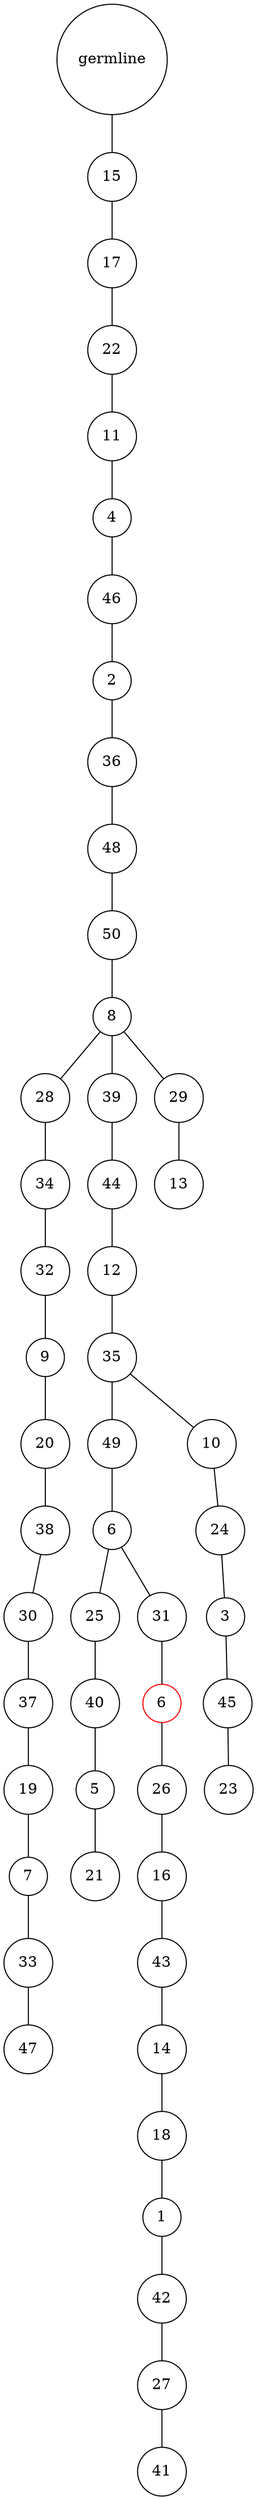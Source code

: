graph {
	rankdir=UD;
	splines=line;
	node [shape=circle]
	"0x7f9caa17a5e0" [label="germline"];
	"0x7f9caa17a610" [label="15"];
	"0x7f9caa17a5e0" -- "0x7f9caa17a610" ;
	"0x7f9caa17a640" [label="17"];
	"0x7f9caa17a610" -- "0x7f9caa17a640" ;
	"0x7f9caa17a670" [label="22"];
	"0x7f9caa17a640" -- "0x7f9caa17a670" ;
	"0x7f9caa17a6a0" [label="11"];
	"0x7f9caa17a670" -- "0x7f9caa17a6a0" ;
	"0x7f9caa17a6d0" [label="4"];
	"0x7f9caa17a6a0" -- "0x7f9caa17a6d0" ;
	"0x7f9caa17a700" [label="46"];
	"0x7f9caa17a6d0" -- "0x7f9caa17a700" ;
	"0x7f9caa17a730" [label="2"];
	"0x7f9caa17a700" -- "0x7f9caa17a730" ;
	"0x7f9caa17a760" [label="36"];
	"0x7f9caa17a730" -- "0x7f9caa17a760" ;
	"0x7f9caa17a790" [label="48"];
	"0x7f9caa17a760" -- "0x7f9caa17a790" ;
	"0x7f9caa17a7c0" [label="50"];
	"0x7f9caa17a790" -- "0x7f9caa17a7c0" ;
	"0x7f9caa17a7f0" [label="8"];
	"0x7f9caa17a7c0" -- "0x7f9caa17a7f0" ;
	"0x7f9caa17a820" [label="28"];
	"0x7f9caa17a7f0" -- "0x7f9caa17a820" ;
	"0x7f9caa17a850" [label="34"];
	"0x7f9caa17a820" -- "0x7f9caa17a850" ;
	"0x7f9caa17a880" [label="32"];
	"0x7f9caa17a850" -- "0x7f9caa17a880" ;
	"0x7f9caa17a8b0" [label="9"];
	"0x7f9caa17a880" -- "0x7f9caa17a8b0" ;
	"0x7f9caa17a8e0" [label="20"];
	"0x7f9caa17a8b0" -- "0x7f9caa17a8e0" ;
	"0x7f9caa17a910" [label="38"];
	"0x7f9caa17a8e0" -- "0x7f9caa17a910" ;
	"0x7f9caa17a940" [label="30"];
	"0x7f9caa17a910" -- "0x7f9caa17a940" ;
	"0x7f9caa17a970" [label="37"];
	"0x7f9caa17a940" -- "0x7f9caa17a970" ;
	"0x7f9caa17a9a0" [label="19"];
	"0x7f9caa17a970" -- "0x7f9caa17a9a0" ;
	"0x7f9caa17a9d0" [label="7"];
	"0x7f9caa17a9a0" -- "0x7f9caa17a9d0" ;
	"0x7f9caa17aa00" [label="33"];
	"0x7f9caa17a9d0" -- "0x7f9caa17aa00" ;
	"0x7f9caa17aa30" [label="47"];
	"0x7f9caa17aa00" -- "0x7f9caa17aa30" ;
	"0x7f9caa17aa60" [label="39"];
	"0x7f9caa17a7f0" -- "0x7f9caa17aa60" ;
	"0x7f9caa17aa90" [label="44"];
	"0x7f9caa17aa60" -- "0x7f9caa17aa90" ;
	"0x7f9caa17aac0" [label="12"];
	"0x7f9caa17aa90" -- "0x7f9caa17aac0" ;
	"0x7f9caa17aaf0" [label="35"];
	"0x7f9caa17aac0" -- "0x7f9caa17aaf0" ;
	"0x7f9caa17ab20" [label="49"];
	"0x7f9caa17aaf0" -- "0x7f9caa17ab20" ;
	"0x7f9caa17ab50" [label="6"];
	"0x7f9caa17ab20" -- "0x7f9caa17ab50" ;
	"0x7f9caa17ab80" [label="25"];
	"0x7f9caa17ab50" -- "0x7f9caa17ab80" ;
	"0x7f9caa17abb0" [label="40"];
	"0x7f9caa17ab80" -- "0x7f9caa17abb0" ;
	"0x7f9caa17abe0" [label="5"];
	"0x7f9caa17abb0" -- "0x7f9caa17abe0" ;
	"0x7f9caa17ac10" [label="21"];
	"0x7f9caa17abe0" -- "0x7f9caa17ac10" ;
	"0x7f9caa17ac40" [label="31"];
	"0x7f9caa17ab50" -- "0x7f9caa17ac40" ;
	"0x7f9caa17ac70" [label="6",color="red"];
	"0x7f9caa17ac40" -- "0x7f9caa17ac70" ;
	"0x7f9caa17aca0" [label="26"];
	"0x7f9caa17ac70" -- "0x7f9caa17aca0" ;
	"0x7f9caa17acd0" [label="16"];
	"0x7f9caa17aca0" -- "0x7f9caa17acd0" ;
	"0x7f9caa17ad00" [label="43"];
	"0x7f9caa17acd0" -- "0x7f9caa17ad00" ;
	"0x7f9caa17ad30" [label="14"];
	"0x7f9caa17ad00" -- "0x7f9caa17ad30" ;
	"0x7f9caa17ad60" [label="18"];
	"0x7f9caa17ad30" -- "0x7f9caa17ad60" ;
	"0x7f9caa17ad90" [label="1"];
	"0x7f9caa17ad60" -- "0x7f9caa17ad90" ;
	"0x7f9caa17adc0" [label="42"];
	"0x7f9caa17ad90" -- "0x7f9caa17adc0" ;
	"0x7f9caa17adf0" [label="27"];
	"0x7f9caa17adc0" -- "0x7f9caa17adf0" ;
	"0x7f9caa17ae20" [label="41"];
	"0x7f9caa17adf0" -- "0x7f9caa17ae20" ;
	"0x7f9caa17ae50" [label="10"];
	"0x7f9caa17aaf0" -- "0x7f9caa17ae50" ;
	"0x7f9caa17ae80" [label="24"];
	"0x7f9caa17ae50" -- "0x7f9caa17ae80" ;
	"0x7f9caa17aeb0" [label="3"];
	"0x7f9caa17ae80" -- "0x7f9caa17aeb0" ;
	"0x7f9caa17aee0" [label="45"];
	"0x7f9caa17aeb0" -- "0x7f9caa17aee0" ;
	"0x7f9caa17af10" [label="23"];
	"0x7f9caa17aee0" -- "0x7f9caa17af10" ;
	"0x7f9caa17af40" [label="29"];
	"0x7f9caa17a7f0" -- "0x7f9caa17af40" ;
	"0x7f9caa17af70" [label="13"];
	"0x7f9caa17af40" -- "0x7f9caa17af70" ;
}
